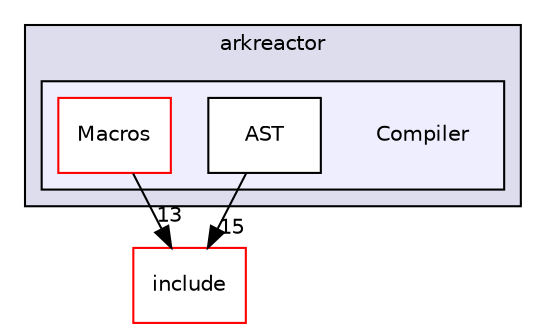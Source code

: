 digraph "C:/Users/folae/Documents/Code/Big-Projects/ArkScript/Ark/src/arkreactor/Compiler" {
  compound=true
  node [ fontsize="10", fontname="Helvetica"];
  edge [ labelfontsize="10", labelfontname="Helvetica"];
  subgraph clusterdir_e0d450b481c7e7e5abacff9799e54b3d {
    graph [ bgcolor="#ddddee", pencolor="black", label="arkreactor" fontname="Helvetica", fontsize="10", URL="dir_e0d450b481c7e7e5abacff9799e54b3d.html"]
  subgraph clusterdir_548d85becfdd8b4d1d64f6a452aea6ab {
    graph [ bgcolor="#eeeeff", pencolor="black", label="" URL="dir_548d85becfdd8b4d1d64f6a452aea6ab.html"];
    dir_548d85becfdd8b4d1d64f6a452aea6ab [shape=plaintext label="Compiler"];
  dir_60d9a1ba7355fd01e18353677e9347b6 [shape=box label="AST" fillcolor="white" style="filled" URL="dir_60d9a1ba7355fd01e18353677e9347b6.html"];
  dir_b9cbe36700296659acef612d0d107ef6 [shape=box label="Macros" fillcolor="white" style="filled" color="red" URL="dir_b9cbe36700296659acef612d0d107ef6.html"];
  }
  }
  dir_d44c64559bbebec7f509842c48db8b23 [shape=box label="include" fillcolor="white" style="filled" color="red" URL="dir_d44c64559bbebec7f509842c48db8b23.html"];
  dir_60d9a1ba7355fd01e18353677e9347b6->dir_d44c64559bbebec7f509842c48db8b23 [headlabel="15", labeldistance=1.5 headhref="dir_000014_000000.html"];
  dir_b9cbe36700296659acef612d0d107ef6->dir_d44c64559bbebec7f509842c48db8b23 [headlabel="13", labeldistance=1.5 headhref="dir_000015_000000.html"];
}
